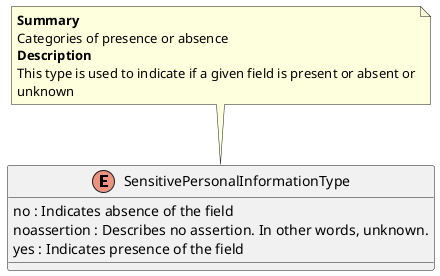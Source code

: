 @startuml
enum SensitivePersonalInformationType {
    no : Indicates absence of the field
    noassertion : Describes no assertion. In other words, unknown.
    yes : Indicates presence of the field
}
note top of SensitivePersonalInformationType
<b>Summary</b>
Categories of presence or absence
<b>Description</b>
This type is used to indicate if a given field is present or absent or
unknown
end note
@enduml
